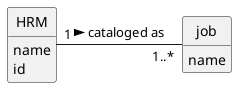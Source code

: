 @startuml
skinparam monochrome true
skinparam packageStyle rectangle
skinparam shadowing false

'left to right direction

skinparam classAttributeIconSize 0

hide circle
hide methods

'title Domain Model

'class Platform {
'  -description
'}


class job
 {
   name
}
'class User {
'    name
'    email
'    password
'}

class HRM{
  name
  id
}


HRM "1" - "1..*" job: cataloged as >
@enduml